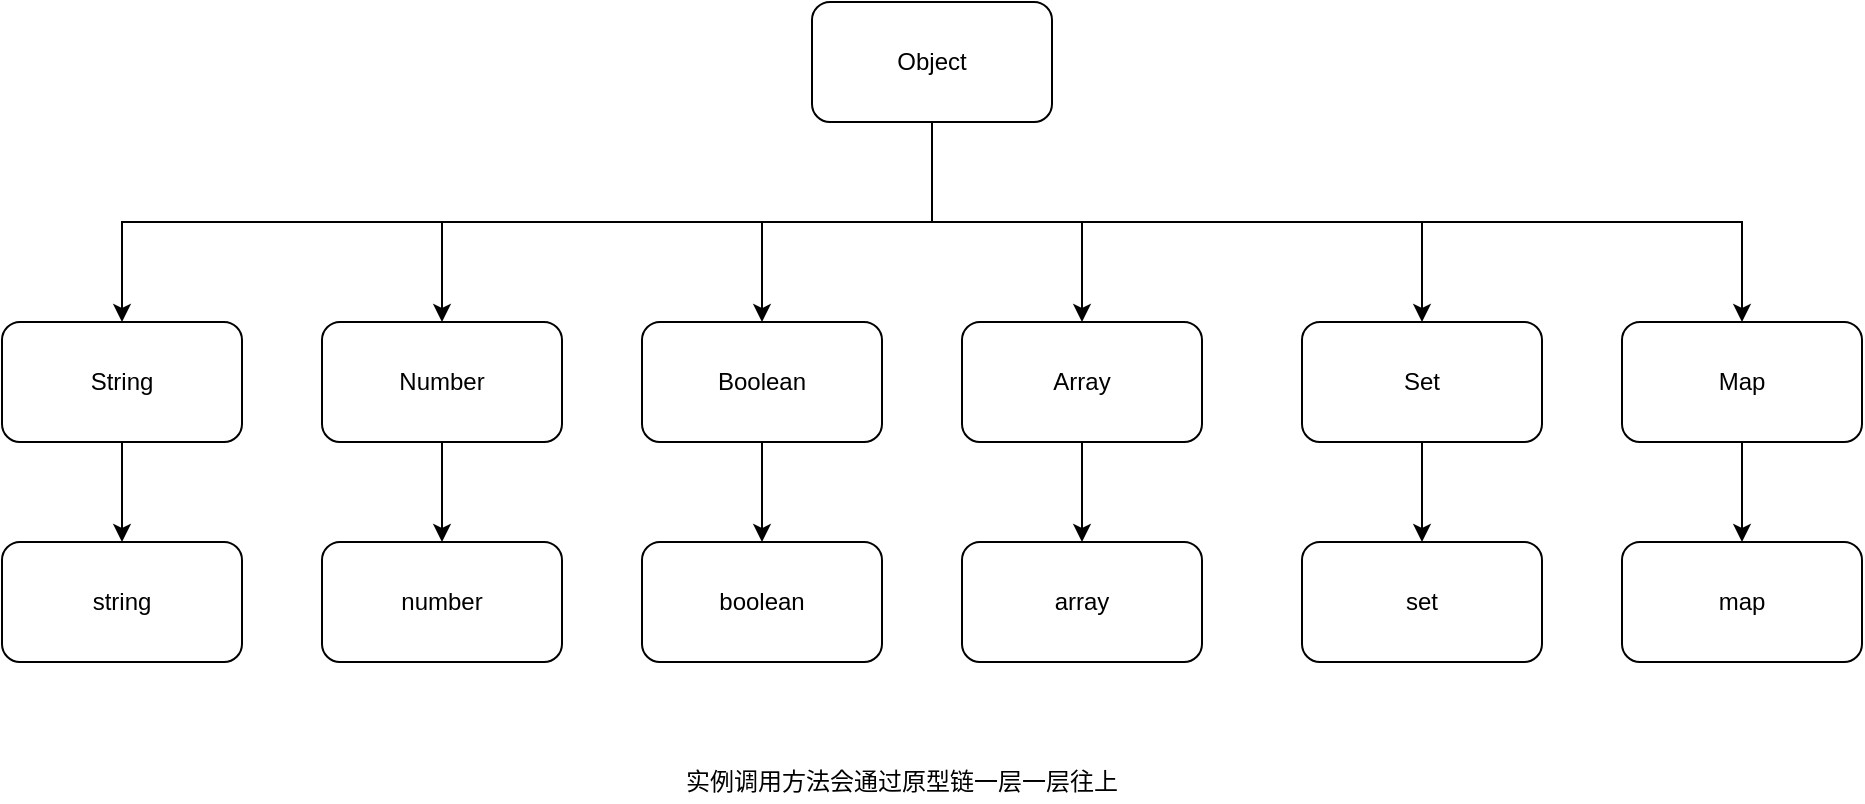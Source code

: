 <mxfile version="14.4.2" type="github">
  <diagram id="syao3vFGHVCiuxqJdNqK" name="第 1 页">
    <mxGraphModel dx="1102" dy="582" grid="1" gridSize="10" guides="1" tooltips="1" connect="1" arrows="1" fold="1" page="1" pageScale="1" pageWidth="827" pageHeight="1169" math="0" shadow="0">
      <root>
        <mxCell id="0" />
        <mxCell id="1" parent="0" />
        <mxCell id="MNvZqDojud6vZZBGFREs-23" value="" style="edgeStyle=elbowEdgeStyle;rounded=0;orthogonalLoop=1;jettySize=auto;elbow=vertical;html=1;entryX=0.5;entryY=0;entryDx=0;entryDy=0;" edge="1" parent="1" source="MNvZqDojud6vZZBGFREs-1" target="MNvZqDojud6vZZBGFREs-4">
          <mxGeometry relative="1" as="geometry" />
        </mxCell>
        <mxCell id="MNvZqDojud6vZZBGFREs-24" style="edgeStyle=elbowEdgeStyle;rounded=0;orthogonalLoop=1;jettySize=auto;elbow=vertical;html=1;entryX=0.5;entryY=0;entryDx=0;entryDy=0;" edge="1" parent="1" source="MNvZqDojud6vZZBGFREs-1" target="MNvZqDojud6vZZBGFREs-6">
          <mxGeometry relative="1" as="geometry" />
        </mxCell>
        <mxCell id="MNvZqDojud6vZZBGFREs-25" style="edgeStyle=elbowEdgeStyle;rounded=0;orthogonalLoop=1;jettySize=auto;elbow=vertical;html=1;" edge="1" parent="1" source="MNvZqDojud6vZZBGFREs-1" target="MNvZqDojud6vZZBGFREs-5">
          <mxGeometry relative="1" as="geometry" />
        </mxCell>
        <mxCell id="MNvZqDojud6vZZBGFREs-26" style="edgeStyle=elbowEdgeStyle;rounded=0;orthogonalLoop=1;jettySize=auto;elbow=vertical;html=1;" edge="1" parent="1" source="MNvZqDojud6vZZBGFREs-1" target="MNvZqDojud6vZZBGFREs-7">
          <mxGeometry relative="1" as="geometry" />
        </mxCell>
        <mxCell id="MNvZqDojud6vZZBGFREs-27" style="edgeStyle=elbowEdgeStyle;rounded=0;orthogonalLoop=1;jettySize=auto;elbow=vertical;html=1;entryX=0.5;entryY=0;entryDx=0;entryDy=0;" edge="1" parent="1" source="MNvZqDojud6vZZBGFREs-1" target="MNvZqDojud6vZZBGFREs-2">
          <mxGeometry relative="1" as="geometry" />
        </mxCell>
        <mxCell id="MNvZqDojud6vZZBGFREs-28" style="edgeStyle=elbowEdgeStyle;rounded=0;orthogonalLoop=1;jettySize=auto;elbow=vertical;html=1;" edge="1" parent="1" source="MNvZqDojud6vZZBGFREs-1" target="MNvZqDojud6vZZBGFREs-3">
          <mxGeometry relative="1" as="geometry" />
        </mxCell>
        <mxCell id="MNvZqDojud6vZZBGFREs-1" value="Object" style="rounded=1;whiteSpace=wrap;html=1;" vertex="1" parent="1">
          <mxGeometry x="534" y="40" width="120" height="60" as="geometry" />
        </mxCell>
        <mxCell id="MNvZqDojud6vZZBGFREs-32" value="" style="edgeStyle=elbowEdgeStyle;rounded=0;orthogonalLoop=1;jettySize=auto;elbow=vertical;html=1;" edge="1" parent="1" source="MNvZqDojud6vZZBGFREs-2" target="MNvZqDojud6vZZBGFREs-31">
          <mxGeometry relative="1" as="geometry" />
        </mxCell>
        <mxCell id="MNvZqDojud6vZZBGFREs-2" value="Number" style="rounded=1;whiteSpace=wrap;html=1;" vertex="1" parent="1">
          <mxGeometry x="289" y="200" width="120" height="60" as="geometry" />
        </mxCell>
        <mxCell id="MNvZqDojud6vZZBGFREs-30" value="" style="edgeStyle=elbowEdgeStyle;rounded=0;orthogonalLoop=1;jettySize=auto;elbow=vertical;html=1;" edge="1" parent="1" source="MNvZqDojud6vZZBGFREs-3" target="MNvZqDojud6vZZBGFREs-29">
          <mxGeometry relative="1" as="geometry" />
        </mxCell>
        <mxCell id="MNvZqDojud6vZZBGFREs-3" value="String" style="rounded=1;whiteSpace=wrap;html=1;" vertex="1" parent="1">
          <mxGeometry x="129" y="200" width="120" height="60" as="geometry" />
        </mxCell>
        <mxCell id="MNvZqDojud6vZZBGFREs-40" value="" style="edgeStyle=elbowEdgeStyle;rounded=0;orthogonalLoop=1;jettySize=auto;elbow=vertical;html=1;" edge="1" parent="1" source="MNvZqDojud6vZZBGFREs-4" target="MNvZqDojud6vZZBGFREs-39">
          <mxGeometry relative="1" as="geometry" />
        </mxCell>
        <mxCell id="MNvZqDojud6vZZBGFREs-4" value="Map" style="rounded=1;whiteSpace=wrap;html=1;" vertex="1" parent="1">
          <mxGeometry x="939" y="200" width="120" height="60" as="geometry" />
        </mxCell>
        <mxCell id="MNvZqDojud6vZZBGFREs-38" value="" style="edgeStyle=elbowEdgeStyle;rounded=0;orthogonalLoop=1;jettySize=auto;elbow=vertical;html=1;" edge="1" parent="1" source="MNvZqDojud6vZZBGFREs-5" target="MNvZqDojud6vZZBGFREs-37">
          <mxGeometry relative="1" as="geometry" />
        </mxCell>
        <mxCell id="MNvZqDojud6vZZBGFREs-5" value="Set" style="rounded=1;whiteSpace=wrap;html=1;" vertex="1" parent="1">
          <mxGeometry x="779" y="200" width="120" height="60" as="geometry" />
        </mxCell>
        <mxCell id="MNvZqDojud6vZZBGFREs-34" value="" style="edgeStyle=elbowEdgeStyle;rounded=0;orthogonalLoop=1;jettySize=auto;elbow=vertical;html=1;" edge="1" parent="1" source="MNvZqDojud6vZZBGFREs-6" target="MNvZqDojud6vZZBGFREs-33">
          <mxGeometry relative="1" as="geometry" />
        </mxCell>
        <mxCell id="MNvZqDojud6vZZBGFREs-6" value="Boolean" style="rounded=1;whiteSpace=wrap;html=1;" vertex="1" parent="1">
          <mxGeometry x="449" y="200" width="120" height="60" as="geometry" />
        </mxCell>
        <mxCell id="MNvZqDojud6vZZBGFREs-36" value="" style="edgeStyle=elbowEdgeStyle;rounded=0;orthogonalLoop=1;jettySize=auto;elbow=vertical;html=1;" edge="1" parent="1" source="MNvZqDojud6vZZBGFREs-7" target="MNvZqDojud6vZZBGFREs-35">
          <mxGeometry relative="1" as="geometry" />
        </mxCell>
        <mxCell id="MNvZqDojud6vZZBGFREs-7" value="Array" style="rounded=1;whiteSpace=wrap;html=1;" vertex="1" parent="1">
          <mxGeometry x="609" y="200" width="120" height="60" as="geometry" />
        </mxCell>
        <mxCell id="MNvZqDojud6vZZBGFREs-29" value="string" style="rounded=1;whiteSpace=wrap;html=1;" vertex="1" parent="1">
          <mxGeometry x="129" y="310" width="120" height="60" as="geometry" />
        </mxCell>
        <mxCell id="MNvZqDojud6vZZBGFREs-31" value="number" style="rounded=1;whiteSpace=wrap;html=1;" vertex="1" parent="1">
          <mxGeometry x="289" y="310" width="120" height="60" as="geometry" />
        </mxCell>
        <mxCell id="MNvZqDojud6vZZBGFREs-33" value="boolean" style="rounded=1;whiteSpace=wrap;html=1;" vertex="1" parent="1">
          <mxGeometry x="449" y="310" width="120" height="60" as="geometry" />
        </mxCell>
        <mxCell id="MNvZqDojud6vZZBGFREs-35" value="array" style="rounded=1;whiteSpace=wrap;html=1;" vertex="1" parent="1">
          <mxGeometry x="609" y="310" width="120" height="60" as="geometry" />
        </mxCell>
        <mxCell id="MNvZqDojud6vZZBGFREs-37" value="set" style="rounded=1;whiteSpace=wrap;html=1;" vertex="1" parent="1">
          <mxGeometry x="779" y="310" width="120" height="60" as="geometry" />
        </mxCell>
        <mxCell id="MNvZqDojud6vZZBGFREs-39" value="map" style="rounded=1;whiteSpace=wrap;html=1;" vertex="1" parent="1">
          <mxGeometry x="939" y="310" width="120" height="60" as="geometry" />
        </mxCell>
        <mxCell id="MNvZqDojud6vZZBGFREs-43" value="实例调用方法会通过原型链一层一层往上" style="text;html=1;strokeColor=none;fillColor=none;align=center;verticalAlign=middle;whiteSpace=wrap;rounded=0;" vertex="1" parent="1">
          <mxGeometry x="414" y="420" width="330" height="20" as="geometry" />
        </mxCell>
      </root>
    </mxGraphModel>
  </diagram>
</mxfile>
